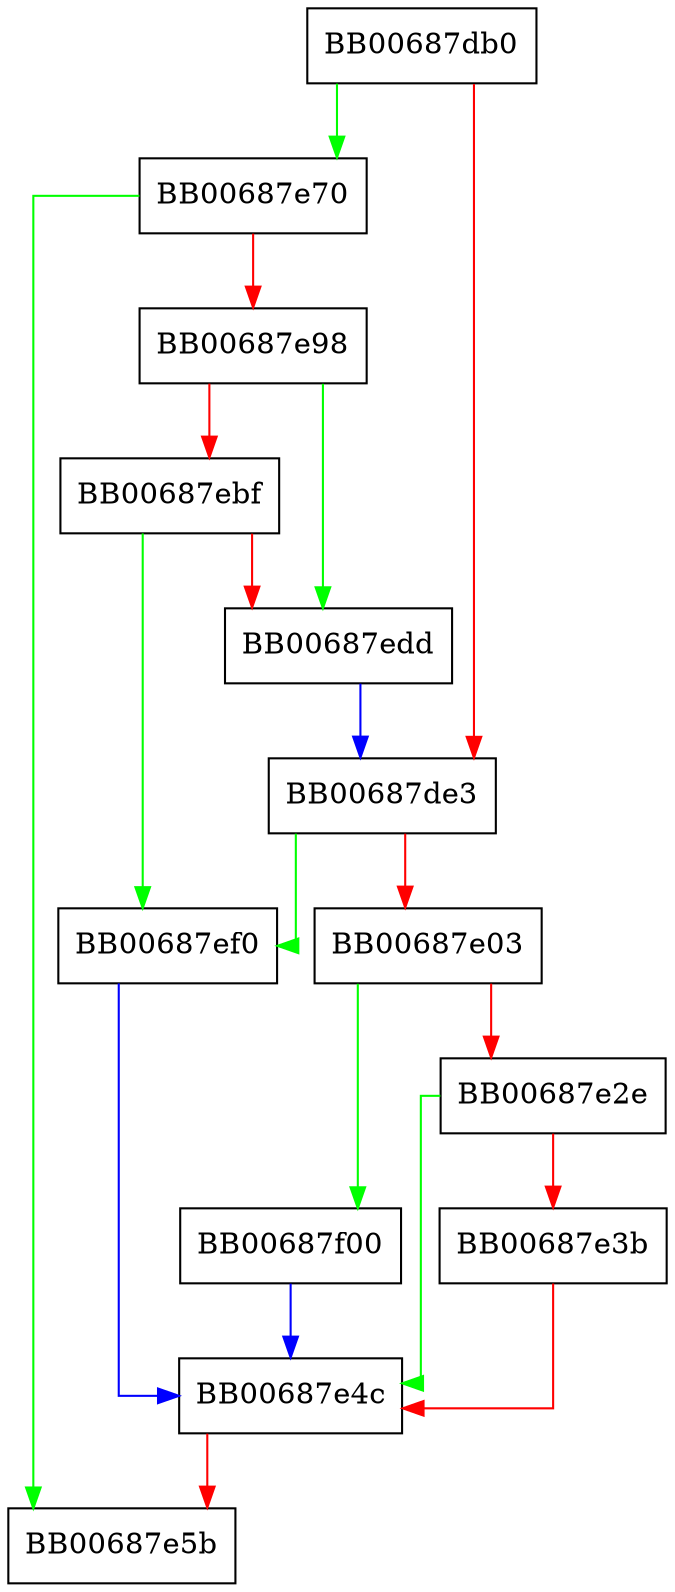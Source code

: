 digraph d2i_PUBKEY_ex {
  node [shape="box"];
  graph [splines=ortho];
  BB00687db0 -> BB00687e70 [color="green"];
  BB00687db0 -> BB00687de3 [color="red"];
  BB00687de3 -> BB00687ef0 [color="green"];
  BB00687de3 -> BB00687e03 [color="red"];
  BB00687e03 -> BB00687f00 [color="green"];
  BB00687e03 -> BB00687e2e [color="red"];
  BB00687e2e -> BB00687e4c [color="green"];
  BB00687e2e -> BB00687e3b [color="red"];
  BB00687e3b -> BB00687e4c [color="red"];
  BB00687e4c -> BB00687e5b [color="red"];
  BB00687e70 -> BB00687e5b [color="green"];
  BB00687e70 -> BB00687e98 [color="red"];
  BB00687e98 -> BB00687edd [color="green"];
  BB00687e98 -> BB00687ebf [color="red"];
  BB00687ebf -> BB00687ef0 [color="green"];
  BB00687ebf -> BB00687edd [color="red"];
  BB00687edd -> BB00687de3 [color="blue"];
  BB00687ef0 -> BB00687e4c [color="blue"];
  BB00687f00 -> BB00687e4c [color="blue"];
}